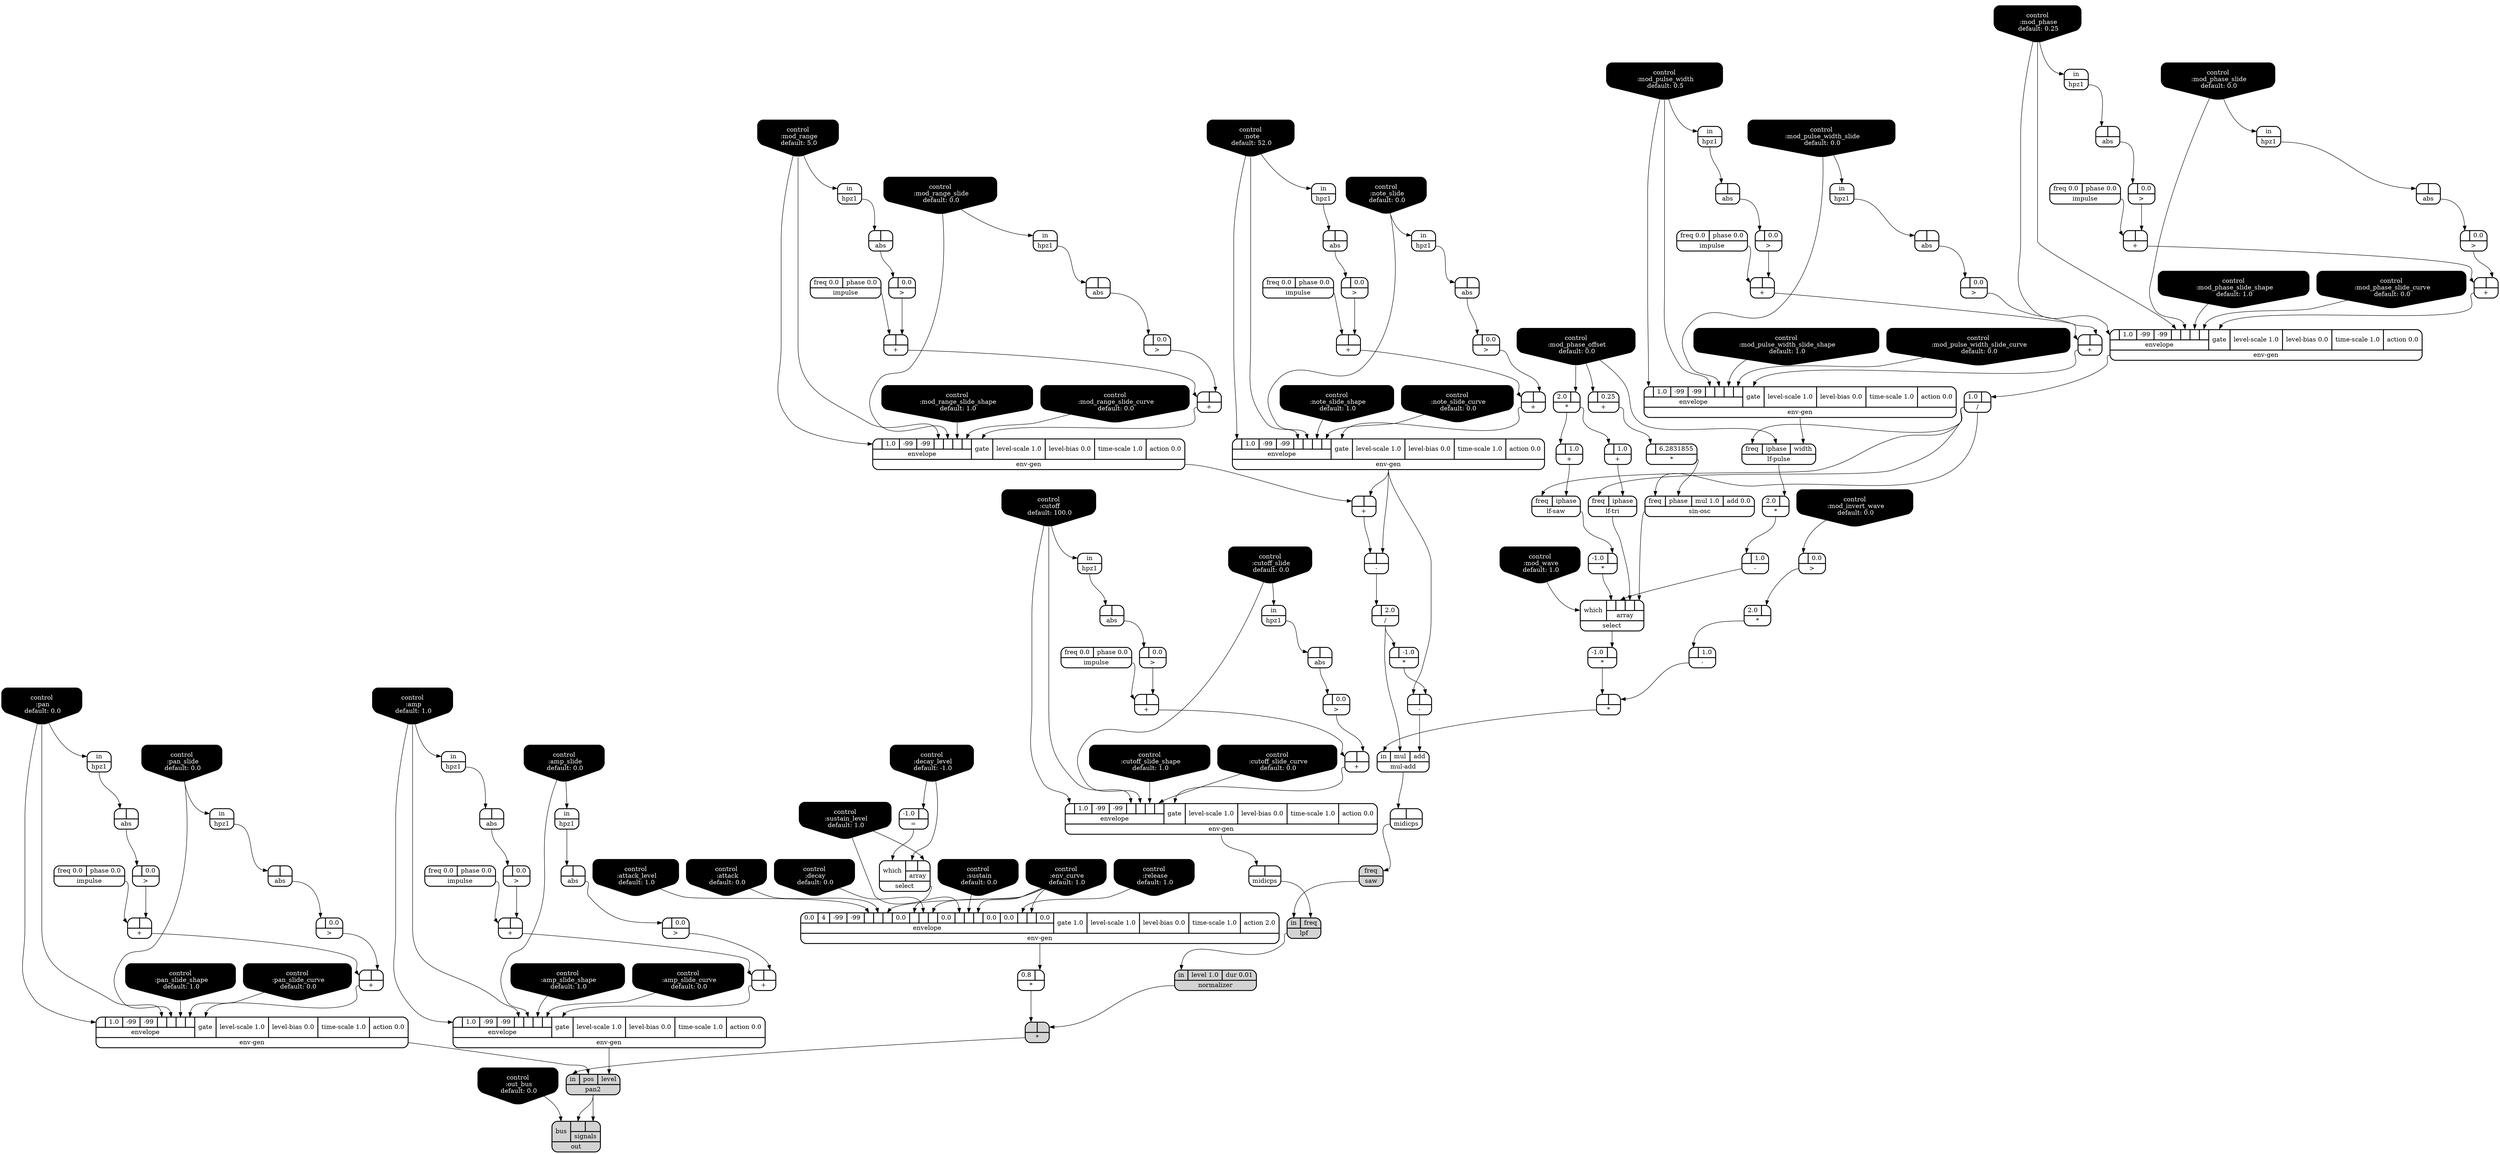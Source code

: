 digraph synthdef {
51 [label = "{{ <a> 2.0|<b> } |<__UG_NAME__>* }" style="bold, rounded" shape=record rankdir=LR];
79 [label = "{{ <a> 2.0|<b> } |<__UG_NAME__>* }" style="bold, rounded" shape=record rankdir=LR];
82 [label = "{{ <a> -1.0|<b> } |<__UG_NAME__>* }" style="bold, rounded" shape=record rankdir=LR];
94 [label = "{{ <a> 2.0|<b> } |<__UG_NAME__>* }" style="bold, rounded" shape=record rankdir=LR];
99 [label = "{{ <a> |<b> 6.2831855} |<__UG_NAME__>* }" style="bold, rounded" shape=record rankdir=LR];
102 [label = "{{ <a> -1.0|<b> } |<__UG_NAME__>* }" style="bold, rounded" shape=record rankdir=LR];
103 [label = "{{ <a> |<b> } |<__UG_NAME__>* }" style="bold, rounded" shape=record rankdir=LR];
109 [label = "{{ <a> 0.8|<b> } |<__UG_NAME__>* }" style="bold, rounded" shape=record rankdir=LR];
131 [label = "{{ <a> |<b> -1.0} |<__UG_NAME__>* }" style="bold, rounded" shape=record rankdir=LR];
144 [label = "{{ <a> |<b> } |<__UG_NAME__>* }" style="filled, bold, rounded"  shape=record rankdir=LR];
44 [label = "{{ <a> |<b> } |<__UG_NAME__>+ }" style="bold, rounded" shape=record rankdir=LR];
48 [label = "{{ <a> |<b> } |<__UG_NAME__>+ }" style="bold, rounded" shape=record rankdir=LR];
57 [label = "{{ <a> |<b> } |<__UG_NAME__>+ }" style="bold, rounded" shape=record rankdir=LR];
62 [label = "{{ <a> |<b> } |<__UG_NAME__>+ }" style="bold, rounded" shape=record rankdir=LR];
67 [label = "{{ <a> |<b> } |<__UG_NAME__>+ }" style="bold, rounded" shape=record rankdir=LR];
71 [label = "{{ <a> |<b> } |<__UG_NAME__>+ }" style="bold, rounded" shape=record rankdir=LR];
76 [label = "{{ <a> |<b> } |<__UG_NAME__>+ }" style="bold, rounded" shape=record rankdir=LR];
80 [label = "{{ <a> |<b> 1.0} |<__UG_NAME__>+ }" style="bold, rounded" shape=record rankdir=LR];
87 [label = "{{ <a> |<b> } |<__UG_NAME__>+ }" style="bold, rounded" shape=record rankdir=LR];
91 [label = "{{ <a> |<b> } |<__UG_NAME__>+ }" style="bold, rounded" shape=record rankdir=LR];
96 [label = "{{ <a> |<b> 1.0} |<__UG_NAME__>+ }" style="bold, rounded" shape=record rankdir=LR];
98 [label = "{{ <a> |<b> 0.25} |<__UG_NAME__>+ }" style="bold, rounded" shape=record rankdir=LR];
112 [label = "{{ <a> |<b> } |<__UG_NAME__>+ }" style="bold, rounded" shape=record rankdir=LR];
116 [label = "{{ <a> |<b> } |<__UG_NAME__>+ }" style="bold, rounded" shape=record rankdir=LR];
122 [label = "{{ <a> |<b> } |<__UG_NAME__>+ }" style="bold, rounded" shape=record rankdir=LR];
126 [label = "{{ <a> |<b> } |<__UG_NAME__>+ }" style="bold, rounded" shape=record rankdir=LR];
128 [label = "{{ <a> |<b> } |<__UG_NAME__>+ }" style="bold, rounded" shape=record rankdir=LR];
139 [label = "{{ <a> |<b> } |<__UG_NAME__>+ }" style="bold, rounded" shape=record rankdir=LR];
52 [label = "{{ <a> |<b> 1.0} |<__UG_NAME__>- }" style="bold, rounded" shape=record rankdir=LR];
95 [label = "{{ <a> |<b> 1.0} |<__UG_NAME__>- }" style="bold, rounded" shape=record rankdir=LR];
129 [label = "{{ <a> |<b> } |<__UG_NAME__>- }" style="bold, rounded" shape=record rankdir=LR];
132 [label = "{{ <a> |<b> } |<__UG_NAME__>- }" style="bold, rounded" shape=record rankdir=LR];
78 [label = "{{ <a> 1.0|<b> } |<__UG_NAME__>/ }" style="bold, rounded" shape=record rankdir=LR];
130 [label = "{{ <a> |<b> 2.0} |<__UG_NAME__>/ }" style="bold, rounded" shape=record rankdir=LR];
106 [label = "{{ <a> -1.0|<b> } |<__UG_NAME__>= }" style="bold, rounded" shape=record rankdir=LR];
43 [label = "{{ <a> |<b> 0.0} |<__UG_NAME__>\> }" style="bold, rounded" shape=record rankdir=LR];
47 [label = "{{ <a> |<b> 0.0} |<__UG_NAME__>\> }" style="bold, rounded" shape=record rankdir=LR];
50 [label = "{{ <a> |<b> 0.0} |<__UG_NAME__>\> }" style="bold, rounded" shape=record rankdir=LR];
56 [label = "{{ <a> |<b> 0.0} |<__UG_NAME__>\> }" style="bold, rounded" shape=record rankdir=LR];
61 [label = "{{ <a> |<b> 0.0} |<__UG_NAME__>\> }" style="bold, rounded" shape=record rankdir=LR];
66 [label = "{{ <a> |<b> 0.0} |<__UG_NAME__>\> }" style="bold, rounded" shape=record rankdir=LR];
70 [label = "{{ <a> |<b> 0.0} |<__UG_NAME__>\> }" style="bold, rounded" shape=record rankdir=LR];
75 [label = "{{ <a> |<b> 0.0} |<__UG_NAME__>\> }" style="bold, rounded" shape=record rankdir=LR];
86 [label = "{{ <a> |<b> 0.0} |<__UG_NAME__>\> }" style="bold, rounded" shape=record rankdir=LR];
90 [label = "{{ <a> |<b> 0.0} |<__UG_NAME__>\> }" style="bold, rounded" shape=record rankdir=LR];
111 [label = "{{ <a> |<b> 0.0} |<__UG_NAME__>\> }" style="bold, rounded" shape=record rankdir=LR];
115 [label = "{{ <a> |<b> 0.0} |<__UG_NAME__>\> }" style="bold, rounded" shape=record rankdir=LR];
121 [label = "{{ <a> |<b> 0.0} |<__UG_NAME__>\> }" style="bold, rounded" shape=record rankdir=LR];
125 [label = "{{ <a> |<b> 0.0} |<__UG_NAME__>\> }" style="bold, rounded" shape=record rankdir=LR];
138 [label = "{{ <a> |<b> 0.0} |<__UG_NAME__>\> }" style="bold, rounded" shape=record rankdir=LR];
42 [label = "{{ <a> |<b> } |<__UG_NAME__>abs }" style="bold, rounded" shape=record rankdir=LR];
46 [label = "{{ <a> |<b> } |<__UG_NAME__>abs }" style="bold, rounded" shape=record rankdir=LR];
55 [label = "{{ <a> |<b> } |<__UG_NAME__>abs }" style="bold, rounded" shape=record rankdir=LR];
60 [label = "{{ <a> |<b> } |<__UG_NAME__>abs }" style="bold, rounded" shape=record rankdir=LR];
65 [label = "{{ <a> |<b> } |<__UG_NAME__>abs }" style="bold, rounded" shape=record rankdir=LR];
69 [label = "{{ <a> |<b> } |<__UG_NAME__>abs }" style="bold, rounded" shape=record rankdir=LR];
74 [label = "{{ <a> |<b> } |<__UG_NAME__>abs }" style="bold, rounded" shape=record rankdir=LR];
85 [label = "{{ <a> |<b> } |<__UG_NAME__>abs }" style="bold, rounded" shape=record rankdir=LR];
89 [label = "{{ <a> |<b> } |<__UG_NAME__>abs }" style="bold, rounded" shape=record rankdir=LR];
105 [label = "{{ <a> |<b> } |<__UG_NAME__>abs }" style="bold, rounded" shape=record rankdir=LR];
114 [label = "{{ <a> |<b> } |<__UG_NAME__>abs }" style="bold, rounded" shape=record rankdir=LR];
120 [label = "{{ <a> |<b> } |<__UG_NAME__>abs }" style="bold, rounded" shape=record rankdir=LR];
124 [label = "{{ <a> |<b> } |<__UG_NAME__>abs }" style="bold, rounded" shape=record rankdir=LR];
137 [label = "{{ <a> |<b> } |<__UG_NAME__>abs }" style="bold, rounded" shape=record rankdir=LR];
0 [label = "control
 :note
 default: 52.0" shape=invhouse style="rounded, filled, bold" fillcolor=black fontcolor=white ]; 
1 [label = "control
 :note_slide
 default: 0.0" shape=invhouse style="rounded, filled, bold" fillcolor=black fontcolor=white ]; 
2 [label = "control
 :note_slide_shape
 default: 1.0" shape=invhouse style="rounded, filled, bold" fillcolor=black fontcolor=white ]; 
3 [label = "control
 :note_slide_curve
 default: 0.0" shape=invhouse style="rounded, filled, bold" fillcolor=black fontcolor=white ]; 
4 [label = "control
 :amp
 default: 1.0" shape=invhouse style="rounded, filled, bold" fillcolor=black fontcolor=white ]; 
5 [label = "control
 :amp_slide
 default: 0.0" shape=invhouse style="rounded, filled, bold" fillcolor=black fontcolor=white ]; 
6 [label = "control
 :amp_slide_shape
 default: 1.0" shape=invhouse style="rounded, filled, bold" fillcolor=black fontcolor=white ]; 
7 [label = "control
 :amp_slide_curve
 default: 0.0" shape=invhouse style="rounded, filled, bold" fillcolor=black fontcolor=white ]; 
8 [label = "control
 :pan
 default: 0.0" shape=invhouse style="rounded, filled, bold" fillcolor=black fontcolor=white ]; 
9 [label = "control
 :pan_slide
 default: 0.0" shape=invhouse style="rounded, filled, bold" fillcolor=black fontcolor=white ]; 
10 [label = "control
 :pan_slide_shape
 default: 1.0" shape=invhouse style="rounded, filled, bold" fillcolor=black fontcolor=white ]; 
11 [label = "control
 :pan_slide_curve
 default: 0.0" shape=invhouse style="rounded, filled, bold" fillcolor=black fontcolor=white ]; 
12 [label = "control
 :attack
 default: 0.0" shape=invhouse style="rounded, filled, bold" fillcolor=black fontcolor=white ]; 
13 [label = "control
 :decay
 default: 0.0" shape=invhouse style="rounded, filled, bold" fillcolor=black fontcolor=white ]; 
14 [label = "control
 :sustain
 default: 0.0" shape=invhouse style="rounded, filled, bold" fillcolor=black fontcolor=white ]; 
15 [label = "control
 :release
 default: 1.0" shape=invhouse style="rounded, filled, bold" fillcolor=black fontcolor=white ]; 
16 [label = "control
 :attack_level
 default: 1.0" shape=invhouse style="rounded, filled, bold" fillcolor=black fontcolor=white ]; 
17 [label = "control
 :decay_level
 default: -1.0" shape=invhouse style="rounded, filled, bold" fillcolor=black fontcolor=white ]; 
18 [label = "control
 :sustain_level
 default: 1.0" shape=invhouse style="rounded, filled, bold" fillcolor=black fontcolor=white ]; 
19 [label = "control
 :env_curve
 default: 1.0" shape=invhouse style="rounded, filled, bold" fillcolor=black fontcolor=white ]; 
20 [label = "control
 :cutoff
 default: 100.0" shape=invhouse style="rounded, filled, bold" fillcolor=black fontcolor=white ]; 
21 [label = "control
 :cutoff_slide
 default: 0.0" shape=invhouse style="rounded, filled, bold" fillcolor=black fontcolor=white ]; 
22 [label = "control
 :cutoff_slide_shape
 default: 1.0" shape=invhouse style="rounded, filled, bold" fillcolor=black fontcolor=white ]; 
23 [label = "control
 :cutoff_slide_curve
 default: 0.0" shape=invhouse style="rounded, filled, bold" fillcolor=black fontcolor=white ]; 
24 [label = "control
 :mod_phase
 default: 0.25" shape=invhouse style="rounded, filled, bold" fillcolor=black fontcolor=white ]; 
25 [label = "control
 :mod_phase_slide
 default: 0.0" shape=invhouse style="rounded, filled, bold" fillcolor=black fontcolor=white ]; 
26 [label = "control
 :mod_phase_slide_shape
 default: 1.0" shape=invhouse style="rounded, filled, bold" fillcolor=black fontcolor=white ]; 
27 [label = "control
 :mod_phase_slide_curve
 default: 0.0" shape=invhouse style="rounded, filled, bold" fillcolor=black fontcolor=white ]; 
28 [label = "control
 :mod_range
 default: 5.0" shape=invhouse style="rounded, filled, bold" fillcolor=black fontcolor=white ]; 
29 [label = "control
 :mod_range_slide
 default: 0.0" shape=invhouse style="rounded, filled, bold" fillcolor=black fontcolor=white ]; 
30 [label = "control
 :mod_range_slide_shape
 default: 1.0" shape=invhouse style="rounded, filled, bold" fillcolor=black fontcolor=white ]; 
31 [label = "control
 :mod_range_slide_curve
 default: 0.0" shape=invhouse style="rounded, filled, bold" fillcolor=black fontcolor=white ]; 
32 [label = "control
 :mod_pulse_width
 default: 0.5" shape=invhouse style="rounded, filled, bold" fillcolor=black fontcolor=white ]; 
33 [label = "control
 :mod_pulse_width_slide
 default: 0.0" shape=invhouse style="rounded, filled, bold" fillcolor=black fontcolor=white ]; 
34 [label = "control
 :mod_pulse_width_slide_shape
 default: 1.0" shape=invhouse style="rounded, filled, bold" fillcolor=black fontcolor=white ]; 
35 [label = "control
 :mod_pulse_width_slide_curve
 default: 0.0" shape=invhouse style="rounded, filled, bold" fillcolor=black fontcolor=white ]; 
36 [label = "control
 :mod_phase_offset
 default: 0.0" shape=invhouse style="rounded, filled, bold" fillcolor=black fontcolor=white ]; 
37 [label = "control
 :mod_wave
 default: 1.0" shape=invhouse style="rounded, filled, bold" fillcolor=black fontcolor=white ]; 
38 [label = "control
 :mod_invert_wave
 default: 0.0" shape=invhouse style="rounded, filled, bold" fillcolor=black fontcolor=white ]; 
39 [label = "control
 :out_bus
 default: 0.0" shape=invhouse style="rounded, filled, bold" fillcolor=black fontcolor=white ]; 
49 [label = "{{ {{<envelope___control___0>|1.0|-99|-99|<envelope___control___4>|<envelope___control___5>|<envelope___control___6>|<envelope___control___7>}|envelope}|<gate> gate|<level____scale> level-scale 1.0|<level____bias> level-bias 0.0|<time____scale> time-scale 1.0|<action> action 0.0} |<__UG_NAME__>env-gen }" style="bold, rounded" shape=record rankdir=LR];
72 [label = "{{ {{<envelope___control___0>|1.0|-99|-99|<envelope___control___4>|<envelope___control___5>|<envelope___control___6>|<envelope___control___7>}|envelope}|<gate> gate|<level____scale> level-scale 1.0|<level____bias> level-bias 0.0|<time____scale> time-scale 1.0|<action> action 0.0} |<__UG_NAME__>env-gen }" style="bold, rounded" shape=record rankdir=LR];
77 [label = "{{ {{<envelope___control___0>|1.0|-99|-99|<envelope___control___4>|<envelope___control___5>|<envelope___control___6>|<envelope___control___7>}|envelope}|<gate> gate|<level____scale> level-scale 1.0|<level____bias> level-bias 0.0|<time____scale> time-scale 1.0|<action> action 0.0} |<__UG_NAME__>env-gen }" style="bold, rounded" shape=record rankdir=LR];
92 [label = "{{ {{<envelope___control___0>|1.0|-99|-99|<envelope___control___4>|<envelope___control___5>|<envelope___control___6>|<envelope___control___7>}|envelope}|<gate> gate|<level____scale> level-scale 1.0|<level____bias> level-bias 0.0|<time____scale> time-scale 1.0|<action> action 0.0} |<__UG_NAME__>env-gen }" style="bold, rounded" shape=record rankdir=LR];
108 [label = "{{ {{0.0|4|-99|-99|<envelope___control___4>|<envelope___control___5>|<envelope___control___6>|0.0|<envelope___select___8>|<envelope___control___9>|<envelope___control___10>|0.0|<envelope___control___12>|<envelope___control___13>|<envelope___control___14>|0.0|0.0|<envelope___control___17>|<envelope___control___18>|0.0}|envelope}|<gate> gate 1.0|<level____scale> level-scale 1.0|<level____bias> level-bias 0.0|<time____scale> time-scale 1.0|<action> action 2.0} |<__UG_NAME__>env-gen }" style="bold, rounded" shape=record rankdir=LR];
117 [label = "{{ {{<envelope___control___0>|1.0|-99|-99|<envelope___control___4>|<envelope___control___5>|<envelope___control___6>|<envelope___control___7>}|envelope}|<gate> gate|<level____scale> level-scale 1.0|<level____bias> level-bias 0.0|<time____scale> time-scale 1.0|<action> action 0.0} |<__UG_NAME__>env-gen }" style="bold, rounded" shape=record rankdir=LR];
127 [label = "{{ {{<envelope___control___0>|1.0|-99|-99|<envelope___control___4>|<envelope___control___5>|<envelope___control___6>|<envelope___control___7>}|envelope}|<gate> gate|<level____scale> level-scale 1.0|<level____bias> level-bias 0.0|<time____scale> time-scale 1.0|<action> action 0.0} |<__UG_NAME__>env-gen }" style="bold, rounded" shape=record rankdir=LR];
140 [label = "{{ {{<envelope___control___0>|1.0|-99|-99|<envelope___control___4>|<envelope___control___5>|<envelope___control___6>|<envelope___control___7>}|envelope}|<gate> gate|<level____scale> level-scale 1.0|<level____bias> level-bias 0.0|<time____scale> time-scale 1.0|<action> action 0.0} |<__UG_NAME__>env-gen }" style="bold, rounded" shape=record rankdir=LR];
41 [label = "{{ <in> in} |<__UG_NAME__>hpz1 }" style="bold, rounded" shape=record rankdir=LR];
45 [label = "{{ <in> in} |<__UG_NAME__>hpz1 }" style="bold, rounded" shape=record rankdir=LR];
54 [label = "{{ <in> in} |<__UG_NAME__>hpz1 }" style="bold, rounded" shape=record rankdir=LR];
59 [label = "{{ <in> in} |<__UG_NAME__>hpz1 }" style="bold, rounded" shape=record rankdir=LR];
64 [label = "{{ <in> in} |<__UG_NAME__>hpz1 }" style="bold, rounded" shape=record rankdir=LR];
68 [label = "{{ <in> in} |<__UG_NAME__>hpz1 }" style="bold, rounded" shape=record rankdir=LR];
73 [label = "{{ <in> in} |<__UG_NAME__>hpz1 }" style="bold, rounded" shape=record rankdir=LR];
84 [label = "{{ <in> in} |<__UG_NAME__>hpz1 }" style="bold, rounded" shape=record rankdir=LR];
88 [label = "{{ <in> in} |<__UG_NAME__>hpz1 }" style="bold, rounded" shape=record rankdir=LR];
104 [label = "{{ <in> in} |<__UG_NAME__>hpz1 }" style="bold, rounded" shape=record rankdir=LR];
113 [label = "{{ <in> in} |<__UG_NAME__>hpz1 }" style="bold, rounded" shape=record rankdir=LR];
119 [label = "{{ <in> in} |<__UG_NAME__>hpz1 }" style="bold, rounded" shape=record rankdir=LR];
123 [label = "{{ <in> in} |<__UG_NAME__>hpz1 }" style="bold, rounded" shape=record rankdir=LR];
136 [label = "{{ <in> in} |<__UG_NAME__>hpz1 }" style="bold, rounded" shape=record rankdir=LR];
40 [label = "{{ <freq> freq 0.0|<phase> phase 0.0} |<__UG_NAME__>impulse }" style="bold, rounded" shape=record rankdir=LR];
53 [label = "{{ <freq> freq 0.0|<phase> phase 0.0} |<__UG_NAME__>impulse }" style="bold, rounded" shape=record rankdir=LR];
58 [label = "{{ <freq> freq 0.0|<phase> phase 0.0} |<__UG_NAME__>impulse }" style="bold, rounded" shape=record rankdir=LR];
63 [label = "{{ <freq> freq 0.0|<phase> phase 0.0} |<__UG_NAME__>impulse }" style="bold, rounded" shape=record rankdir=LR];
83 [label = "{{ <freq> freq 0.0|<phase> phase 0.0} |<__UG_NAME__>impulse }" style="bold, rounded" shape=record rankdir=LR];
110 [label = "{{ <freq> freq 0.0|<phase> phase 0.0} |<__UG_NAME__>impulse }" style="bold, rounded" shape=record rankdir=LR];
118 [label = "{{ <freq> freq 0.0|<phase> phase 0.0} |<__UG_NAME__>impulse }" style="bold, rounded" shape=record rankdir=LR];
93 [label = "{{ <freq> freq|<iphase> iphase|<width> width} |<__UG_NAME__>lf-pulse }" style="bold, rounded" shape=record rankdir=LR];
81 [label = "{{ <freq> freq|<iphase> iphase} |<__UG_NAME__>lf-saw }" style="bold, rounded" shape=record rankdir=LR];
97 [label = "{{ <freq> freq|<iphase> iphase} |<__UG_NAME__>lf-tri }" style="bold, rounded" shape=record rankdir=LR];
142 [label = "{{ <in> in|<freq> freq} |<__UG_NAME__>lpf }" style="filled, bold, rounded"  shape=record rankdir=LR];
134 [label = "{{ <a> |<b> } |<__UG_NAME__>midicps }" style="bold, rounded" shape=record rankdir=LR];
141 [label = "{{ <a> |<b> } |<__UG_NAME__>midicps }" style="bold, rounded" shape=record rankdir=LR];
133 [label = "{{ <in> in|<mul> mul|<add> add} |<__UG_NAME__>mul-add }" style="bold, rounded" shape=record rankdir=LR];
143 [label = "{{ <in> in|<level> level 1.0|<dur> dur 0.01} |<__UG_NAME__>normalizer }" style="filled, bold, rounded"  shape=record rankdir=LR];
146 [label = "{{ <bus> bus|{{<signals___pan2___0>|<signals___pan2___1>}|signals}} |<__UG_NAME__>out }" style="filled, bold, rounded"  shape=record rankdir=LR];
145 [label = "{{ <in> in|<pos> pos|<level> level} |<__UG_NAME__>pan2 }" style="filled, bold, rounded"  shape=record rankdir=LR];
135 [label = "{{ <freq> freq} |<__UG_NAME__>saw }" style="filled, bold, rounded"  shape=record rankdir=LR];
101 [label = "{{ <which> which|{{<array___binary____op____u____gen___0>|<array___binary____op____u____gen___1>|<array___lf____tri___2>|<array___sin____osc___3>}|array}} |<__UG_NAME__>select }" style="bold, rounded" shape=record rankdir=LR];
107 [label = "{{ <which> which|{{<array___control___0>|<array___control___1>}|array}} |<__UG_NAME__>select }" style="bold, rounded" shape=record rankdir=LR];
100 [label = "{{ <freq> freq|<phase> phase|<mul> mul 1.0|<add> add 0.0} |<__UG_NAME__>sin-osc }" style="bold, rounded" shape=record rankdir=LR];

50:__UG_NAME__ -> 51:b ;
36:__UG_NAME__ -> 79:b ;
81:__UG_NAME__ -> 82:b ;
93:__UG_NAME__ -> 94:b ;
98:__UG_NAME__ -> 99:a ;
101:__UG_NAME__ -> 102:b ;
52:__UG_NAME__ -> 103:b ;
102:__UG_NAME__ -> 103:a ;
108:__UG_NAME__ -> 109:b ;
130:__UG_NAME__ -> 131:a ;
143:__UG_NAME__ -> 144:b ;
109:__UG_NAME__ -> 144:a ;
43:__UG_NAME__ -> 44:b ;
40:__UG_NAME__ -> 44:a ;
47:__UG_NAME__ -> 48:b ;
44:__UG_NAME__ -> 48:a ;
56:__UG_NAME__ -> 57:b ;
53:__UG_NAME__ -> 57:a ;
61:__UG_NAME__ -> 62:b ;
58:__UG_NAME__ -> 62:a ;
66:__UG_NAME__ -> 67:b ;
63:__UG_NAME__ -> 67:a ;
70:__UG_NAME__ -> 71:b ;
67:__UG_NAME__ -> 71:a ;
75:__UG_NAME__ -> 76:b ;
62:__UG_NAME__ -> 76:a ;
79:__UG_NAME__ -> 80:a ;
86:__UG_NAME__ -> 87:b ;
83:__UG_NAME__ -> 87:a ;
90:__UG_NAME__ -> 91:b ;
87:__UG_NAME__ -> 91:a ;
79:__UG_NAME__ -> 96:a ;
36:__UG_NAME__ -> 98:a ;
111:__UG_NAME__ -> 112:b ;
110:__UG_NAME__ -> 112:a ;
115:__UG_NAME__ -> 116:b ;
112:__UG_NAME__ -> 116:a ;
121:__UG_NAME__ -> 122:b ;
118:__UG_NAME__ -> 122:a ;
125:__UG_NAME__ -> 126:b ;
122:__UG_NAME__ -> 126:a ;
127:__UG_NAME__ -> 128:b ;
117:__UG_NAME__ -> 128:a ;
138:__UG_NAME__ -> 139:b ;
57:__UG_NAME__ -> 139:a ;
51:__UG_NAME__ -> 52:a ;
94:__UG_NAME__ -> 95:a ;
127:__UG_NAME__ -> 129:b ;
128:__UG_NAME__ -> 129:a ;
131:__UG_NAME__ -> 132:b ;
127:__UG_NAME__ -> 132:a ;
77:__UG_NAME__ -> 78:b ;
129:__UG_NAME__ -> 130:a ;
17:__UG_NAME__ -> 106:b ;
42:__UG_NAME__ -> 43:a ;
46:__UG_NAME__ -> 47:a ;
38:__UG_NAME__ -> 50:a ;
55:__UG_NAME__ -> 56:a ;
60:__UG_NAME__ -> 61:a ;
65:__UG_NAME__ -> 66:a ;
69:__UG_NAME__ -> 70:a ;
74:__UG_NAME__ -> 75:a ;
85:__UG_NAME__ -> 86:a ;
89:__UG_NAME__ -> 90:a ;
105:__UG_NAME__ -> 111:a ;
114:__UG_NAME__ -> 115:a ;
120:__UG_NAME__ -> 121:a ;
124:__UG_NAME__ -> 125:a ;
137:__UG_NAME__ -> 138:a ;
41:__UG_NAME__ -> 42:a ;
45:__UG_NAME__ -> 46:a ;
54:__UG_NAME__ -> 55:a ;
59:__UG_NAME__ -> 60:a ;
64:__UG_NAME__ -> 65:a ;
68:__UG_NAME__ -> 69:a ;
73:__UG_NAME__ -> 74:a ;
84:__UG_NAME__ -> 85:a ;
88:__UG_NAME__ -> 89:a ;
104:__UG_NAME__ -> 105:a ;
113:__UG_NAME__ -> 114:a ;
119:__UG_NAME__ -> 120:a ;
123:__UG_NAME__ -> 124:a ;
136:__UG_NAME__ -> 137:a ;
48:__UG_NAME__ -> 49:gate ;
8:__UG_NAME__ -> 49:envelope___control___0 ;
8:__UG_NAME__ -> 49:envelope___control___4 ;
9:__UG_NAME__ -> 49:envelope___control___5 ;
10:__UG_NAME__ -> 49:envelope___control___6 ;
11:__UG_NAME__ -> 49:envelope___control___7 ;
71:__UG_NAME__ -> 72:gate ;
4:__UG_NAME__ -> 72:envelope___control___0 ;
4:__UG_NAME__ -> 72:envelope___control___4 ;
5:__UG_NAME__ -> 72:envelope___control___5 ;
6:__UG_NAME__ -> 72:envelope___control___6 ;
7:__UG_NAME__ -> 72:envelope___control___7 ;
76:__UG_NAME__ -> 77:gate ;
24:__UG_NAME__ -> 77:envelope___control___0 ;
24:__UG_NAME__ -> 77:envelope___control___4 ;
25:__UG_NAME__ -> 77:envelope___control___5 ;
26:__UG_NAME__ -> 77:envelope___control___6 ;
27:__UG_NAME__ -> 77:envelope___control___7 ;
91:__UG_NAME__ -> 92:gate ;
32:__UG_NAME__ -> 92:envelope___control___0 ;
32:__UG_NAME__ -> 92:envelope___control___4 ;
33:__UG_NAME__ -> 92:envelope___control___5 ;
34:__UG_NAME__ -> 92:envelope___control___6 ;
35:__UG_NAME__ -> 92:envelope___control___7 ;
16:__UG_NAME__ -> 108:envelope___control___4 ;
12:__UG_NAME__ -> 108:envelope___control___5 ;
19:__UG_NAME__ -> 108:envelope___control___6 ;
107:__UG_NAME__ -> 108:envelope___select___8 ;
13:__UG_NAME__ -> 108:envelope___control___9 ;
19:__UG_NAME__ -> 108:envelope___control___10 ;
18:__UG_NAME__ -> 108:envelope___control___12 ;
14:__UG_NAME__ -> 108:envelope___control___13 ;
19:__UG_NAME__ -> 108:envelope___control___14 ;
15:__UG_NAME__ -> 108:envelope___control___17 ;
19:__UG_NAME__ -> 108:envelope___control___18 ;
116:__UG_NAME__ -> 117:gate ;
28:__UG_NAME__ -> 117:envelope___control___0 ;
28:__UG_NAME__ -> 117:envelope___control___4 ;
29:__UG_NAME__ -> 117:envelope___control___5 ;
30:__UG_NAME__ -> 117:envelope___control___6 ;
31:__UG_NAME__ -> 117:envelope___control___7 ;
126:__UG_NAME__ -> 127:gate ;
0:__UG_NAME__ -> 127:envelope___control___0 ;
0:__UG_NAME__ -> 127:envelope___control___4 ;
1:__UG_NAME__ -> 127:envelope___control___5 ;
2:__UG_NAME__ -> 127:envelope___control___6 ;
3:__UG_NAME__ -> 127:envelope___control___7 ;
139:__UG_NAME__ -> 140:gate ;
20:__UG_NAME__ -> 140:envelope___control___0 ;
20:__UG_NAME__ -> 140:envelope___control___4 ;
21:__UG_NAME__ -> 140:envelope___control___5 ;
22:__UG_NAME__ -> 140:envelope___control___6 ;
23:__UG_NAME__ -> 140:envelope___control___7 ;
8:__UG_NAME__ -> 41:in ;
9:__UG_NAME__ -> 45:in ;
20:__UG_NAME__ -> 54:in ;
24:__UG_NAME__ -> 59:in ;
4:__UG_NAME__ -> 64:in ;
5:__UG_NAME__ -> 68:in ;
25:__UG_NAME__ -> 73:in ;
32:__UG_NAME__ -> 84:in ;
33:__UG_NAME__ -> 88:in ;
28:__UG_NAME__ -> 104:in ;
29:__UG_NAME__ -> 113:in ;
0:__UG_NAME__ -> 119:in ;
1:__UG_NAME__ -> 123:in ;
21:__UG_NAME__ -> 136:in ;
92:__UG_NAME__ -> 93:width ;
36:__UG_NAME__ -> 93:iphase ;
78:__UG_NAME__ -> 93:freq ;
80:__UG_NAME__ -> 81:iphase ;
78:__UG_NAME__ -> 81:freq ;
96:__UG_NAME__ -> 97:iphase ;
78:__UG_NAME__ -> 97:freq ;
141:__UG_NAME__ -> 142:freq ;
135:__UG_NAME__ -> 142:in ;
133:__UG_NAME__ -> 134:a ;
140:__UG_NAME__ -> 141:a ;
132:__UG_NAME__ -> 133:add ;
130:__UG_NAME__ -> 133:mul ;
103:__UG_NAME__ -> 133:in ;
142:__UG_NAME__ -> 143:in ;
145:__UG_NAME__ -> 146:signals___pan2___0 ;
145:__UG_NAME__ -> 146:signals___pan2___1 ;
39:__UG_NAME__ -> 146:bus ;
72:__UG_NAME__ -> 145:level ;
49:__UG_NAME__ -> 145:pos ;
144:__UG_NAME__ -> 145:in ;
134:__UG_NAME__ -> 135:freq ;
82:__UG_NAME__ -> 101:array___binary____op____u____gen___0 ;
95:__UG_NAME__ -> 101:array___binary____op____u____gen___1 ;
97:__UG_NAME__ -> 101:array___lf____tri___2 ;
100:__UG_NAME__ -> 101:array___sin____osc___3 ;
37:__UG_NAME__ -> 101:which ;
17:__UG_NAME__ -> 107:array___control___0 ;
18:__UG_NAME__ -> 107:array___control___1 ;
106:__UG_NAME__ -> 107:which ;
99:__UG_NAME__ -> 100:phase ;
78:__UG_NAME__ -> 100:freq ;

}